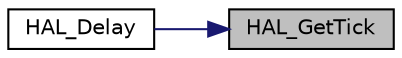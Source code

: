 digraph "HAL_GetTick"
{
 // LATEX_PDF_SIZE
  edge [fontname="Helvetica",fontsize="10",labelfontname="Helvetica",labelfontsize="10"];
  node [fontname="Helvetica",fontsize="10",shape=record];
  rankdir="RL";
  Node1 [label="HAL_GetTick",height=0.2,width=0.4,color="black", fillcolor="grey75", style="filled", fontcolor="black",tooltip="Provides a tick value in millisecond."];
  Node1 -> Node2 [dir="back",color="midnightblue",fontsize="10",style="solid"];
  Node2 [label="HAL_Delay",height=0.2,width=0.4,color="black", fillcolor="white", style="filled",URL="$group___h_a_l___exported___functions___group2.html#gab1dc1e6b438daacfe38a312a90221330",tooltip="This function provides minimum delay (in milliseconds) based on variable incremented."];
}
